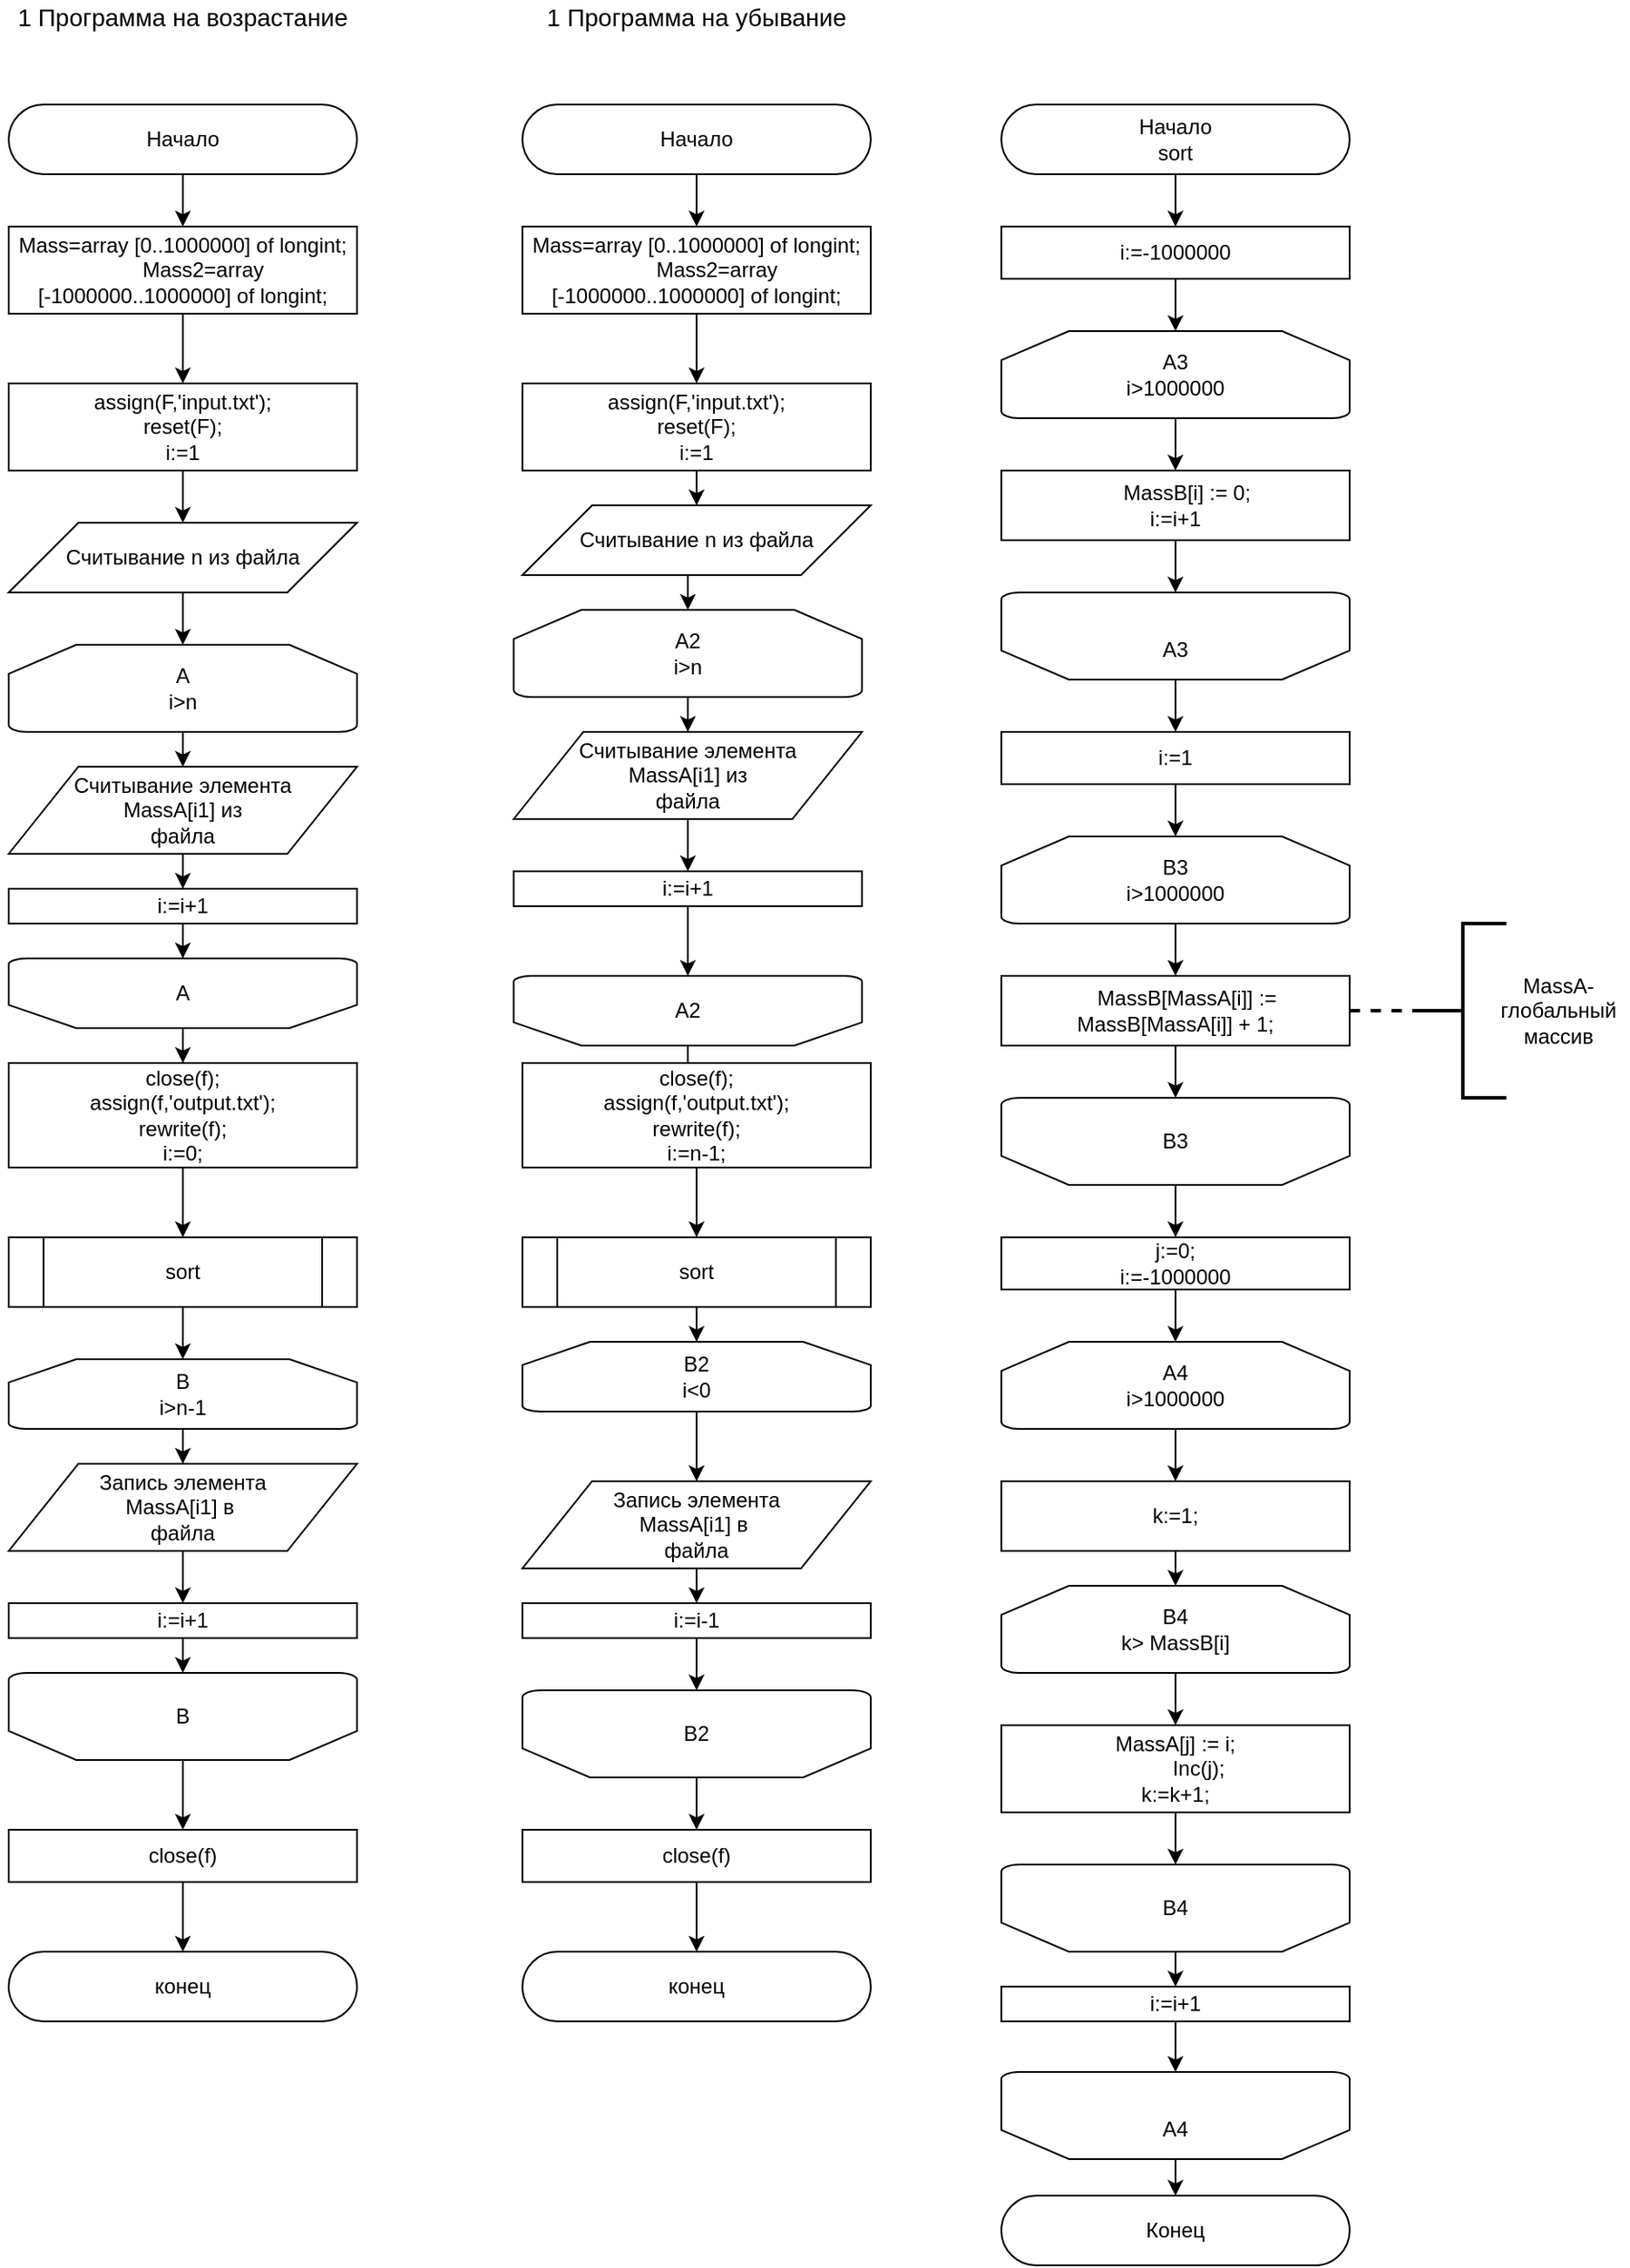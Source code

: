 <mxfile version="12.7.0" type="device"><diagram id="sTY3kAaCVUBqmiRYywCC" name="Страница 1"><mxGraphModel dx="1360" dy="1948" grid="1" gridSize="10" guides="1" tooltips="1" connect="1" arrows="1" fold="1" page="1" pageScale="1" pageWidth="827" pageHeight="1169" math="0" shadow="0"><root><mxCell id="0"/><mxCell id="1" parent="0"/><mxCell id="j-AxAiCHEw40Mgj-ki2Y-3" style="edgeStyle=orthogonalEdgeStyle;rounded=0;orthogonalLoop=1;jettySize=auto;html=1;exitX=0.5;exitY=1;exitDx=0;exitDy=0;" parent="1" source="j-AxAiCHEw40Mgj-ki2Y-1" target="j-AxAiCHEw40Mgj-ki2Y-2" edge="1"><mxGeometry relative="1" as="geometry"/></mxCell><mxCell id="j-AxAiCHEw40Mgj-ki2Y-1" value="Начало" style="rounded=1;whiteSpace=wrap;html=1;arcSize=50;" parent="1" vertex="1"><mxGeometry x="80" y="40" width="200" height="40" as="geometry"/></mxCell><mxCell id="j-AxAiCHEw40Mgj-ki2Y-5" style="edgeStyle=orthogonalEdgeStyle;rounded=0;orthogonalLoop=1;jettySize=auto;html=1;exitX=0.5;exitY=1;exitDx=0;exitDy=0;" parent="1" source="j-AxAiCHEw40Mgj-ki2Y-2" target="j-AxAiCHEw40Mgj-ki2Y-4" edge="1"><mxGeometry relative="1" as="geometry"/></mxCell><mxCell id="j-AxAiCHEw40Mgj-ki2Y-2" value="&lt;div&gt;Mass=array [0..1000000] of longint;&lt;/div&gt;&lt;div&gt;&amp;nbsp; &amp;nbsp; &amp;nbsp; &amp;nbsp;Mass2=array [-1000000..1000000] of longint;&lt;/div&gt;" style="rounded=0;whiteSpace=wrap;html=1;" parent="1" vertex="1"><mxGeometry x="80" y="110" width="200" height="50" as="geometry"/></mxCell><mxCell id="j-AxAiCHEw40Mgj-ki2Y-7" style="edgeStyle=orthogonalEdgeStyle;rounded=0;orthogonalLoop=1;jettySize=auto;html=1;exitX=0.5;exitY=1;exitDx=0;exitDy=0;" parent="1" source="j-AxAiCHEw40Mgj-ki2Y-4" target="j-AxAiCHEw40Mgj-ki2Y-6" edge="1"><mxGeometry relative="1" as="geometry"/></mxCell><mxCell id="j-AxAiCHEw40Mgj-ki2Y-4" value="&lt;div&gt;assign(F,'input.txt');&lt;/div&gt;&lt;div&gt;reset(F);&lt;/div&gt;&lt;div&gt;i:=1&lt;/div&gt;" style="rounded=0;whiteSpace=wrap;html=1;" parent="1" vertex="1"><mxGeometry x="80" y="200" width="200" height="50" as="geometry"/></mxCell><mxCell id="j-AxAiCHEw40Mgj-ki2Y-9" style="edgeStyle=orthogonalEdgeStyle;rounded=0;orthogonalLoop=1;jettySize=auto;html=1;exitX=0.5;exitY=1;exitDx=0;exitDy=0;entryX=0.5;entryY=0;entryDx=0;entryDy=0;entryPerimeter=0;" parent="1" source="j-AxAiCHEw40Mgj-ki2Y-6" target="j-AxAiCHEw40Mgj-ki2Y-8" edge="1"><mxGeometry relative="1" as="geometry"/></mxCell><mxCell id="j-AxAiCHEw40Mgj-ki2Y-6" value="Считывание n из файла" style="shape=parallelogram;perimeter=parallelogramPerimeter;whiteSpace=wrap;html=1;" parent="1" vertex="1"><mxGeometry x="80" y="280" width="200" height="40" as="geometry"/></mxCell><mxCell id="j-AxAiCHEw40Mgj-ki2Y-13" style="edgeStyle=orthogonalEdgeStyle;rounded=0;orthogonalLoop=1;jettySize=auto;html=1;exitX=0.5;exitY=1;exitDx=0;exitDy=0;exitPerimeter=0;" parent="1" source="j-AxAiCHEw40Mgj-ki2Y-8" target="j-AxAiCHEw40Mgj-ki2Y-12" edge="1"><mxGeometry relative="1" as="geometry"/></mxCell><mxCell id="j-AxAiCHEw40Mgj-ki2Y-8" value="A&lt;br&gt;i&amp;gt;n" style="strokeWidth=1;html=1;shape=mxgraph.flowchart.loop_limit;whiteSpace=wrap;" parent="1" vertex="1"><mxGeometry x="80" y="350" width="200" height="50" as="geometry"/></mxCell><mxCell id="j-AxAiCHEw40Mgj-ki2Y-16" style="edgeStyle=orthogonalEdgeStyle;rounded=0;orthogonalLoop=1;jettySize=auto;html=1;exitX=0.5;exitY=0;exitDx=0;exitDy=0;exitPerimeter=0;" parent="1" source="j-AxAiCHEw40Mgj-ki2Y-10" target="j-AxAiCHEw40Mgj-ki2Y-15" edge="1"><mxGeometry relative="1" as="geometry"/></mxCell><mxCell id="j-AxAiCHEw40Mgj-ki2Y-10" value="A&lt;br&gt;" style="strokeWidth=1;html=1;shape=mxgraph.flowchart.loop_limit;whiteSpace=wrap;direction=west;" parent="1" vertex="1"><mxGeometry x="80" y="530" width="200" height="40" as="geometry"/></mxCell><mxCell id="j-AxAiCHEw40Mgj-ki2Y-73" style="edgeStyle=orthogonalEdgeStyle;rounded=0;orthogonalLoop=1;jettySize=auto;html=1;exitX=0.5;exitY=1;exitDx=0;exitDy=0;" parent="1" source="j-AxAiCHEw40Mgj-ki2Y-12" target="j-AxAiCHEw40Mgj-ki2Y-72" edge="1"><mxGeometry relative="1" as="geometry"/></mxCell><mxCell id="j-AxAiCHEw40Mgj-ki2Y-12" value="Считывание элемента &lt;br&gt;MassA[i1] из &lt;br&gt;файла" style="shape=parallelogram;perimeter=parallelogramPerimeter;whiteSpace=wrap;html=1;" parent="1" vertex="1"><mxGeometry x="80" y="420" width="200" height="50" as="geometry"/></mxCell><mxCell id="j-AxAiCHEw40Mgj-ki2Y-18" style="edgeStyle=orthogonalEdgeStyle;rounded=0;orthogonalLoop=1;jettySize=auto;html=1;exitX=0.5;exitY=1;exitDx=0;exitDy=0;" parent="1" source="j-AxAiCHEw40Mgj-ki2Y-15" target="j-AxAiCHEw40Mgj-ki2Y-17" edge="1"><mxGeometry relative="1" as="geometry"/></mxCell><mxCell id="j-AxAiCHEw40Mgj-ki2Y-15" value="close(f);&lt;br&gt;&lt;div&gt;assign(f,'output.txt');&lt;/div&gt;&lt;div&gt;rewrite(f);&lt;/div&gt;i:=0;" style="rounded=0;whiteSpace=wrap;html=1;strokeWidth=1;" parent="1" vertex="1"><mxGeometry x="80" y="590" width="200" height="60" as="geometry"/></mxCell><mxCell id="j-AxAiCHEw40Mgj-ki2Y-24" style="edgeStyle=orthogonalEdgeStyle;rounded=0;orthogonalLoop=1;jettySize=auto;html=1;exitX=0.5;exitY=1;exitDx=0;exitDy=0;" parent="1" source="j-AxAiCHEw40Mgj-ki2Y-17" target="j-AxAiCHEw40Mgj-ki2Y-20" edge="1"><mxGeometry relative="1" as="geometry"/></mxCell><mxCell id="j-AxAiCHEw40Mgj-ki2Y-17" value="sort" style="shape=process;whiteSpace=wrap;html=1;backgroundOutline=1;strokeWidth=1;" parent="1" vertex="1"><mxGeometry x="80" y="690" width="200" height="40" as="geometry"/></mxCell><mxCell id="j-AxAiCHEw40Mgj-ki2Y-19" style="edgeStyle=orthogonalEdgeStyle;rounded=0;orthogonalLoop=1;jettySize=auto;html=1;exitX=0.5;exitY=1;exitDx=0;exitDy=0;exitPerimeter=0;" parent="1" source="j-AxAiCHEw40Mgj-ki2Y-20" target="j-AxAiCHEw40Mgj-ki2Y-23" edge="1"><mxGeometry relative="1" as="geometry"/></mxCell><mxCell id="j-AxAiCHEw40Mgj-ki2Y-20" value="B&lt;br&gt;i&amp;gt;n-1" style="strokeWidth=1;html=1;shape=mxgraph.flowchart.loop_limit;whiteSpace=wrap;" parent="1" vertex="1"><mxGeometry x="80" y="760" width="200" height="40" as="geometry"/></mxCell><mxCell id="j-AxAiCHEw40Mgj-ki2Y-26" style="edgeStyle=orthogonalEdgeStyle;rounded=0;orthogonalLoop=1;jettySize=auto;html=1;exitX=0.5;exitY=0;exitDx=0;exitDy=0;exitPerimeter=0;entryX=0.5;entryY=0;entryDx=0;entryDy=0;" parent="1" source="j-AxAiCHEw40Mgj-ki2Y-21" target="j-AxAiCHEw40Mgj-ki2Y-25" edge="1"><mxGeometry relative="1" as="geometry"/></mxCell><mxCell id="j-AxAiCHEw40Mgj-ki2Y-21" value="B" style="strokeWidth=1;html=1;shape=mxgraph.flowchart.loop_limit;whiteSpace=wrap;direction=west;" parent="1" vertex="1"><mxGeometry x="80" y="940" width="200" height="50" as="geometry"/></mxCell><mxCell id="j-AxAiCHEw40Mgj-ki2Y-67" style="edgeStyle=orthogonalEdgeStyle;rounded=0;orthogonalLoop=1;jettySize=auto;html=1;exitX=0.5;exitY=1;exitDx=0;exitDy=0;" parent="1" source="j-AxAiCHEw40Mgj-ki2Y-23" target="j-AxAiCHEw40Mgj-ki2Y-66" edge="1"><mxGeometry relative="1" as="geometry"/></mxCell><mxCell id="j-AxAiCHEw40Mgj-ki2Y-23" value="Запись элемента &lt;br&gt;MassA[i1] в&amp;nbsp;&lt;br&gt;файла" style="shape=parallelogram;perimeter=parallelogramPerimeter;whiteSpace=wrap;html=1;" parent="1" vertex="1"><mxGeometry x="80" y="820" width="200" height="50" as="geometry"/></mxCell><mxCell id="j-AxAiCHEw40Mgj-ki2Y-28" style="edgeStyle=orthogonalEdgeStyle;rounded=0;orthogonalLoop=1;jettySize=auto;html=1;exitX=0.5;exitY=1;exitDx=0;exitDy=0;entryX=0.5;entryY=0;entryDx=0;entryDy=0;" parent="1" source="j-AxAiCHEw40Mgj-ki2Y-25" target="j-AxAiCHEw40Mgj-ki2Y-27" edge="1"><mxGeometry relative="1" as="geometry"/></mxCell><mxCell id="j-AxAiCHEw40Mgj-ki2Y-25" value="close(f)" style="rounded=0;whiteSpace=wrap;html=1;strokeWidth=1;" parent="1" vertex="1"><mxGeometry x="80" y="1030" width="200" height="30" as="geometry"/></mxCell><mxCell id="j-AxAiCHEw40Mgj-ki2Y-27" value="конец" style="rounded=1;whiteSpace=wrap;html=1;arcSize=50;" parent="1" vertex="1"><mxGeometry x="80" y="1100" width="200" height="40" as="geometry"/></mxCell><mxCell id="j-AxAiCHEw40Mgj-ki2Y-29" value="&lt;font style=&quot;font-size: 14px&quot;&gt;1 Программа на возрастание&lt;/font&gt;" style="text;html=1;strokeColor=none;fillColor=none;align=center;verticalAlign=middle;whiteSpace=wrap;rounded=0;" parent="1" vertex="1"><mxGeometry x="75" y="-20" width="210" height="20" as="geometry"/></mxCell><mxCell id="j-AxAiCHEw40Mgj-ki2Y-30" style="edgeStyle=orthogonalEdgeStyle;rounded=0;orthogonalLoop=1;jettySize=auto;html=1;exitX=0.5;exitY=1;exitDx=0;exitDy=0;" parent="1" source="j-AxAiCHEw40Mgj-ki2Y-31" target="j-AxAiCHEw40Mgj-ki2Y-33" edge="1"><mxGeometry relative="1" as="geometry"/></mxCell><mxCell id="j-AxAiCHEw40Mgj-ki2Y-31" value="Начало" style="rounded=1;whiteSpace=wrap;html=1;arcSize=50;" parent="1" vertex="1"><mxGeometry x="375" y="40" width="200" height="40" as="geometry"/></mxCell><mxCell id="j-AxAiCHEw40Mgj-ki2Y-32" style="edgeStyle=orthogonalEdgeStyle;rounded=0;orthogonalLoop=1;jettySize=auto;html=1;exitX=0.5;exitY=1;exitDx=0;exitDy=0;" parent="1" source="j-AxAiCHEw40Mgj-ki2Y-33" target="j-AxAiCHEw40Mgj-ki2Y-35" edge="1"><mxGeometry relative="1" as="geometry"/></mxCell><mxCell id="j-AxAiCHEw40Mgj-ki2Y-33" value="&lt;div&gt;Mass=array [0..1000000] of longint;&lt;/div&gt;&lt;div&gt;&amp;nbsp; &amp;nbsp; &amp;nbsp; &amp;nbsp;Mass2=array [-1000000..1000000] of longint;&lt;/div&gt;" style="rounded=0;whiteSpace=wrap;html=1;" parent="1" vertex="1"><mxGeometry x="375" y="110" width="200" height="50" as="geometry"/></mxCell><mxCell id="j-AxAiCHEw40Mgj-ki2Y-34" style="edgeStyle=orthogonalEdgeStyle;rounded=0;orthogonalLoop=1;jettySize=auto;html=1;exitX=0.5;exitY=1;exitDx=0;exitDy=0;" parent="1" source="j-AxAiCHEw40Mgj-ki2Y-35" target="j-AxAiCHEw40Mgj-ki2Y-37" edge="1"><mxGeometry relative="1" as="geometry"/></mxCell><mxCell id="j-AxAiCHEw40Mgj-ki2Y-35" value="&lt;div&gt;assign(F,'input.txt');&lt;/div&gt;&lt;div&gt;reset(F);&lt;/div&gt;&lt;div&gt;i:=1&lt;/div&gt;" style="rounded=0;whiteSpace=wrap;html=1;" parent="1" vertex="1"><mxGeometry x="375" y="200" width="200" height="50" as="geometry"/></mxCell><mxCell id="j-AxAiCHEw40Mgj-ki2Y-36" style="edgeStyle=orthogonalEdgeStyle;rounded=0;orthogonalLoop=1;jettySize=auto;html=1;exitX=0.5;exitY=1;exitDx=0;exitDy=0;entryX=0.5;entryY=0;entryDx=0;entryDy=0;entryPerimeter=0;" parent="1" source="j-AxAiCHEw40Mgj-ki2Y-37" target="j-AxAiCHEw40Mgj-ki2Y-39" edge="1"><mxGeometry relative="1" as="geometry"/></mxCell><mxCell id="j-AxAiCHEw40Mgj-ki2Y-37" value="Считывание n из файла" style="shape=parallelogram;perimeter=parallelogramPerimeter;whiteSpace=wrap;html=1;" parent="1" vertex="1"><mxGeometry x="375" y="270" width="200" height="40" as="geometry"/></mxCell><mxCell id="j-AxAiCHEw40Mgj-ki2Y-38" style="edgeStyle=orthogonalEdgeStyle;rounded=0;orthogonalLoop=1;jettySize=auto;html=1;exitX=0.5;exitY=1;exitDx=0;exitDy=0;exitPerimeter=0;" parent="1" source="j-AxAiCHEw40Mgj-ki2Y-39" target="j-AxAiCHEw40Mgj-ki2Y-43" edge="1"><mxGeometry relative="1" as="geometry"/></mxCell><mxCell id="j-AxAiCHEw40Mgj-ki2Y-39" value="A2&lt;br&gt;i&amp;gt;n" style="strokeWidth=1;html=1;shape=mxgraph.flowchart.loop_limit;whiteSpace=wrap;" parent="1" vertex="1"><mxGeometry x="370" y="330" width="200" height="50" as="geometry"/></mxCell><mxCell id="j-AxAiCHEw40Mgj-ki2Y-40" style="edgeStyle=orthogonalEdgeStyle;rounded=0;orthogonalLoop=1;jettySize=auto;html=1;exitX=0.5;exitY=0;exitDx=0;exitDy=0;exitPerimeter=0;" parent="1" source="j-AxAiCHEw40Mgj-ki2Y-41" target="j-AxAiCHEw40Mgj-ki2Y-45" edge="1"><mxGeometry relative="1" as="geometry"/></mxCell><mxCell id="j-AxAiCHEw40Mgj-ki2Y-41" value="A2" style="strokeWidth=1;html=1;shape=mxgraph.flowchart.loop_limit;whiteSpace=wrap;direction=west;" parent="1" vertex="1"><mxGeometry x="370" y="540" width="200" height="40" as="geometry"/></mxCell><mxCell id="j-AxAiCHEw40Mgj-ki2Y-70" style="edgeStyle=orthogonalEdgeStyle;rounded=0;orthogonalLoop=1;jettySize=auto;html=1;exitX=0.5;exitY=1;exitDx=0;exitDy=0;entryX=0.5;entryY=0;entryDx=0;entryDy=0;" parent="1" source="j-AxAiCHEw40Mgj-ki2Y-43" target="j-AxAiCHEw40Mgj-ki2Y-69" edge="1"><mxGeometry relative="1" as="geometry"/></mxCell><mxCell id="j-AxAiCHEw40Mgj-ki2Y-43" value="Считывание элемента &lt;br&gt;MassA[i1] из &lt;br&gt;файла" style="shape=parallelogram;perimeter=parallelogramPerimeter;whiteSpace=wrap;html=1;" parent="1" vertex="1"><mxGeometry x="370" y="400" width="200" height="50" as="geometry"/></mxCell><mxCell id="j-AxAiCHEw40Mgj-ki2Y-44" style="edgeStyle=orthogonalEdgeStyle;rounded=0;orthogonalLoop=1;jettySize=auto;html=1;exitX=0.5;exitY=1;exitDx=0;exitDy=0;" parent="1" source="j-AxAiCHEw40Mgj-ki2Y-45" target="j-AxAiCHEw40Mgj-ki2Y-47" edge="1"><mxGeometry relative="1" as="geometry"/></mxCell><mxCell id="j-AxAiCHEw40Mgj-ki2Y-45" value="close(f);&lt;br&gt;&lt;div&gt;assign(f,'output.txt');&lt;/div&gt;&lt;div&gt;rewrite(f);&lt;/div&gt;i:=n-1;" style="rounded=0;whiteSpace=wrap;html=1;strokeWidth=1;" parent="1" vertex="1"><mxGeometry x="375" y="590" width="200" height="60" as="geometry"/></mxCell><mxCell id="j-AxAiCHEw40Mgj-ki2Y-46" style="edgeStyle=orthogonalEdgeStyle;rounded=0;orthogonalLoop=1;jettySize=auto;html=1;exitX=0.5;exitY=1;exitDx=0;exitDy=0;" parent="1" source="j-AxAiCHEw40Mgj-ki2Y-47" target="j-AxAiCHEw40Mgj-ki2Y-49" edge="1"><mxGeometry relative="1" as="geometry"/></mxCell><mxCell id="j-AxAiCHEw40Mgj-ki2Y-47" value="sort" style="shape=process;whiteSpace=wrap;html=1;backgroundOutline=1;strokeWidth=1;" parent="1" vertex="1"><mxGeometry x="375" y="690" width="200" height="40" as="geometry"/></mxCell><mxCell id="j-AxAiCHEw40Mgj-ki2Y-48" style="edgeStyle=orthogonalEdgeStyle;rounded=0;orthogonalLoop=1;jettySize=auto;html=1;exitX=0.5;exitY=1;exitDx=0;exitDy=0;exitPerimeter=0;" parent="1" source="j-AxAiCHEw40Mgj-ki2Y-49" target="j-AxAiCHEw40Mgj-ki2Y-53" edge="1"><mxGeometry relative="1" as="geometry"/></mxCell><mxCell id="j-AxAiCHEw40Mgj-ki2Y-49" value="B2&lt;br&gt;i&amp;lt;0" style="strokeWidth=1;html=1;shape=mxgraph.flowchart.loop_limit;whiteSpace=wrap;" parent="1" vertex="1"><mxGeometry x="375" y="750" width="200" height="40" as="geometry"/></mxCell><mxCell id="j-AxAiCHEw40Mgj-ki2Y-50" style="edgeStyle=orthogonalEdgeStyle;rounded=0;orthogonalLoop=1;jettySize=auto;html=1;exitX=0.5;exitY=0;exitDx=0;exitDy=0;exitPerimeter=0;entryX=0.5;entryY=0;entryDx=0;entryDy=0;" parent="1" source="j-AxAiCHEw40Mgj-ki2Y-51" target="j-AxAiCHEw40Mgj-ki2Y-55" edge="1"><mxGeometry relative="1" as="geometry"/></mxCell><mxCell id="j-AxAiCHEw40Mgj-ki2Y-51" value="B2" style="strokeWidth=1;html=1;shape=mxgraph.flowchart.loop_limit;whiteSpace=wrap;direction=west;" parent="1" vertex="1"><mxGeometry x="375" y="950" width="200" height="50" as="geometry"/></mxCell><mxCell id="j-AxAiCHEw40Mgj-ki2Y-64" style="edgeStyle=orthogonalEdgeStyle;rounded=0;orthogonalLoop=1;jettySize=auto;html=1;exitX=0.5;exitY=1;exitDx=0;exitDy=0;entryX=0.5;entryY=0;entryDx=0;entryDy=0;" parent="1" source="j-AxAiCHEw40Mgj-ki2Y-53" target="j-AxAiCHEw40Mgj-ki2Y-63" edge="1"><mxGeometry relative="1" as="geometry"/></mxCell><mxCell id="j-AxAiCHEw40Mgj-ki2Y-53" value="Запись элемента &lt;br&gt;MassA[i1] в&amp;nbsp;&lt;br&gt;файла" style="shape=parallelogram;perimeter=parallelogramPerimeter;whiteSpace=wrap;html=1;" parent="1" vertex="1"><mxGeometry x="375" y="830" width="200" height="50" as="geometry"/></mxCell><mxCell id="j-AxAiCHEw40Mgj-ki2Y-54" style="edgeStyle=orthogonalEdgeStyle;rounded=0;orthogonalLoop=1;jettySize=auto;html=1;exitX=0.5;exitY=1;exitDx=0;exitDy=0;entryX=0.5;entryY=0;entryDx=0;entryDy=0;" parent="1" source="j-AxAiCHEw40Mgj-ki2Y-55" target="j-AxAiCHEw40Mgj-ki2Y-56" edge="1"><mxGeometry relative="1" as="geometry"/></mxCell><mxCell id="j-AxAiCHEw40Mgj-ki2Y-55" value="close(f)" style="rounded=0;whiteSpace=wrap;html=1;strokeWidth=1;" parent="1" vertex="1"><mxGeometry x="375" y="1030" width="200" height="30" as="geometry"/></mxCell><mxCell id="j-AxAiCHEw40Mgj-ki2Y-56" value="конец" style="rounded=1;whiteSpace=wrap;html=1;arcSize=50;" parent="1" vertex="1"><mxGeometry x="375" y="1100" width="200" height="40" as="geometry"/></mxCell><mxCell id="j-AxAiCHEw40Mgj-ki2Y-57" value="&lt;font style=&quot;font-size: 14px&quot;&gt;1 Программа на убывание&lt;/font&gt;" style="text;html=1;strokeColor=none;fillColor=none;align=center;verticalAlign=middle;whiteSpace=wrap;rounded=0;" parent="1" vertex="1"><mxGeometry x="370" y="-20" width="210" height="20" as="geometry"/></mxCell><mxCell id="j-AxAiCHEw40Mgj-ki2Y-60" style="edgeStyle=orthogonalEdgeStyle;rounded=0;orthogonalLoop=1;jettySize=auto;html=1;exitX=0.5;exitY=1;exitDx=0;exitDy=0;entryX=0.5;entryY=0;entryDx=0;entryDy=0;" parent="1" source="j-AxAiCHEw40Mgj-ki2Y-58" target="j-AxAiCHEw40Mgj-ki2Y-59" edge="1"><mxGeometry relative="1" as="geometry"/></mxCell><mxCell id="j-AxAiCHEw40Mgj-ki2Y-58" value="Начало&lt;br&gt;sort" style="rounded=1;whiteSpace=wrap;html=1;arcSize=50;" parent="1" vertex="1"><mxGeometry x="650" y="40" width="200" height="40" as="geometry"/></mxCell><mxCell id="j-AxAiCHEw40Mgj-ki2Y-62" style="edgeStyle=orthogonalEdgeStyle;rounded=0;orthogonalLoop=1;jettySize=auto;html=1;exitX=0.5;exitY=1;exitDx=0;exitDy=0;" parent="1" source="j-AxAiCHEw40Mgj-ki2Y-59" target="j-AxAiCHEw40Mgj-ki2Y-61" edge="1"><mxGeometry relative="1" as="geometry"/></mxCell><mxCell id="j-AxAiCHEw40Mgj-ki2Y-59" value="i:=-1000000" style="rounded=0;whiteSpace=wrap;html=1;" parent="1" vertex="1"><mxGeometry x="650" y="110" width="200" height="30" as="geometry"/></mxCell><mxCell id="j-AxAiCHEw40Mgj-ki2Y-76" style="edgeStyle=orthogonalEdgeStyle;rounded=0;orthogonalLoop=1;jettySize=auto;html=1;exitX=0.5;exitY=1;exitDx=0;exitDy=0;exitPerimeter=0;" parent="1" source="j-AxAiCHEw40Mgj-ki2Y-61" target="j-AxAiCHEw40Mgj-ki2Y-75" edge="1"><mxGeometry relative="1" as="geometry"/></mxCell><mxCell id="j-AxAiCHEw40Mgj-ki2Y-61" value="A3&lt;br&gt;i&amp;gt;1000000" style="strokeWidth=1;html=1;shape=mxgraph.flowchart.loop_limit;whiteSpace=wrap;" parent="1" vertex="1"><mxGeometry x="650" y="170" width="200" height="50" as="geometry"/></mxCell><mxCell id="j-AxAiCHEw40Mgj-ki2Y-65" style="edgeStyle=orthogonalEdgeStyle;rounded=0;orthogonalLoop=1;jettySize=auto;html=1;exitX=0.5;exitY=1;exitDx=0;exitDy=0;entryX=0.5;entryY=1;entryDx=0;entryDy=0;entryPerimeter=0;" parent="1" source="j-AxAiCHEw40Mgj-ki2Y-63" target="j-AxAiCHEw40Mgj-ki2Y-51" edge="1"><mxGeometry relative="1" as="geometry"/></mxCell><mxCell id="j-AxAiCHEw40Mgj-ki2Y-63" value="i:=i-1" style="rounded=0;whiteSpace=wrap;html=1;strokeWidth=1;" parent="1" vertex="1"><mxGeometry x="375" y="900" width="200" height="20" as="geometry"/></mxCell><mxCell id="j-AxAiCHEw40Mgj-ki2Y-68" style="edgeStyle=orthogonalEdgeStyle;rounded=0;orthogonalLoop=1;jettySize=auto;html=1;exitX=0.5;exitY=1;exitDx=0;exitDy=0;entryX=0.5;entryY=1;entryDx=0;entryDy=0;entryPerimeter=0;" parent="1" source="j-AxAiCHEw40Mgj-ki2Y-66" target="j-AxAiCHEw40Mgj-ki2Y-21" edge="1"><mxGeometry relative="1" as="geometry"/></mxCell><mxCell id="j-AxAiCHEw40Mgj-ki2Y-66" value="i:=i+1" style="rounded=0;whiteSpace=wrap;html=1;strokeWidth=1;" parent="1" vertex="1"><mxGeometry x="80" y="900" width="200" height="20" as="geometry"/></mxCell><mxCell id="j-AxAiCHEw40Mgj-ki2Y-71" style="edgeStyle=orthogonalEdgeStyle;rounded=0;orthogonalLoop=1;jettySize=auto;html=1;exitX=0.5;exitY=1;exitDx=0;exitDy=0;" parent="1" source="j-AxAiCHEw40Mgj-ki2Y-69" target="j-AxAiCHEw40Mgj-ki2Y-41" edge="1"><mxGeometry relative="1" as="geometry"/></mxCell><mxCell id="j-AxAiCHEw40Mgj-ki2Y-69" value="i:=i+1" style="rounded=0;whiteSpace=wrap;html=1;strokeWidth=1;" parent="1" vertex="1"><mxGeometry x="370" y="480" width="200" height="20" as="geometry"/></mxCell><mxCell id="j-AxAiCHEw40Mgj-ki2Y-74" style="edgeStyle=orthogonalEdgeStyle;rounded=0;orthogonalLoop=1;jettySize=auto;html=1;exitX=0.5;exitY=1;exitDx=0;exitDy=0;" parent="1" source="j-AxAiCHEw40Mgj-ki2Y-72" target="j-AxAiCHEw40Mgj-ki2Y-10" edge="1"><mxGeometry relative="1" as="geometry"/></mxCell><mxCell id="j-AxAiCHEw40Mgj-ki2Y-72" value="i:=i+1" style="rounded=0;whiteSpace=wrap;html=1;strokeWidth=1;" parent="1" vertex="1"><mxGeometry x="80" y="490" width="200" height="20" as="geometry"/></mxCell><mxCell id="j-AxAiCHEw40Mgj-ki2Y-81" style="edgeStyle=orthogonalEdgeStyle;rounded=0;orthogonalLoop=1;jettySize=auto;html=1;exitX=0.5;exitY=1;exitDx=0;exitDy=0;" parent="1" source="j-AxAiCHEw40Mgj-ki2Y-75" target="j-AxAiCHEw40Mgj-ki2Y-80" edge="1"><mxGeometry relative="1" as="geometry"/></mxCell><mxCell id="j-AxAiCHEw40Mgj-ki2Y-75" value="&amp;nbsp; &amp;nbsp; MassB[i] := 0;&lt;br&gt;i:=i+1" style="rounded=0;whiteSpace=wrap;html=1;strokeWidth=1;" parent="1" vertex="1"><mxGeometry x="650" y="250" width="200" height="40" as="geometry"/></mxCell><mxCell id="j-AxAiCHEw40Mgj-ki2Y-89" style="edgeStyle=orthogonalEdgeStyle;rounded=0;orthogonalLoop=1;jettySize=auto;html=1;exitX=0.5;exitY=0;exitDx=0;exitDy=0;exitPerimeter=0;entryX=0.5;entryY=0;entryDx=0;entryDy=0;" parent="1" source="j-AxAiCHEw40Mgj-ki2Y-80" target="j-AxAiCHEw40Mgj-ki2Y-83" edge="1"><mxGeometry relative="1" as="geometry"/></mxCell><mxCell id="j-AxAiCHEw40Mgj-ki2Y-80" value="&lt;br&gt;A3&lt;br&gt;" style="strokeWidth=1;html=1;shape=mxgraph.flowchart.loop_limit;whiteSpace=wrap;direction=west;" parent="1" vertex="1"><mxGeometry x="650" y="320" width="200" height="50" as="geometry"/></mxCell><mxCell id="j-AxAiCHEw40Mgj-ki2Y-82" style="edgeStyle=orthogonalEdgeStyle;rounded=0;orthogonalLoop=1;jettySize=auto;html=1;exitX=0.5;exitY=1;exitDx=0;exitDy=0;" parent="1" source="j-AxAiCHEw40Mgj-ki2Y-83" target="j-AxAiCHEw40Mgj-ki2Y-85" edge="1"><mxGeometry relative="1" as="geometry"/></mxCell><mxCell id="j-AxAiCHEw40Mgj-ki2Y-83" value="i:=1" style="rounded=0;whiteSpace=wrap;html=1;" parent="1" vertex="1"><mxGeometry x="650" y="400" width="200" height="30" as="geometry"/></mxCell><mxCell id="j-AxAiCHEw40Mgj-ki2Y-84" style="edgeStyle=orthogonalEdgeStyle;rounded=0;orthogonalLoop=1;jettySize=auto;html=1;exitX=0.5;exitY=1;exitDx=0;exitDy=0;exitPerimeter=0;" parent="1" source="j-AxAiCHEw40Mgj-ki2Y-85" target="j-AxAiCHEw40Mgj-ki2Y-87" edge="1"><mxGeometry relative="1" as="geometry"/></mxCell><mxCell id="j-AxAiCHEw40Mgj-ki2Y-85" value="B3&lt;br&gt;i&amp;gt;1000000" style="strokeWidth=1;html=1;shape=mxgraph.flowchart.loop_limit;whiteSpace=wrap;" parent="1" vertex="1"><mxGeometry x="650" y="460" width="200" height="50" as="geometry"/></mxCell><mxCell id="j-AxAiCHEw40Mgj-ki2Y-86" style="edgeStyle=orthogonalEdgeStyle;rounded=0;orthogonalLoop=1;jettySize=auto;html=1;exitX=0.5;exitY=1;exitDx=0;exitDy=0;" parent="1" source="j-AxAiCHEw40Mgj-ki2Y-87" target="j-AxAiCHEw40Mgj-ki2Y-88" edge="1"><mxGeometry relative="1" as="geometry"/></mxCell><mxCell id="j-AxAiCHEw40Mgj-ki2Y-112" style="edgeStyle=orthogonalEdgeStyle;rounded=0;orthogonalLoop=1;jettySize=auto;html=1;exitX=1;exitY=0.5;exitDx=0;exitDy=0;dashed=1;endArrow=none;endFill=0;strokeWidth=2;" parent="1" source="j-AxAiCHEw40Mgj-ki2Y-87" target="j-AxAiCHEw40Mgj-ki2Y-111" edge="1"><mxGeometry relative="1" as="geometry"/></mxCell><mxCell id="j-AxAiCHEw40Mgj-ki2Y-87" value="&amp;nbsp; &amp;nbsp; MassB[MassA[i]] := MassB[MassA[i]] + 1;" style="rounded=0;whiteSpace=wrap;html=1;strokeWidth=1;" parent="1" vertex="1"><mxGeometry x="650" y="540" width="200" height="40" as="geometry"/></mxCell><mxCell id="j-AxAiCHEw40Mgj-ki2Y-97" style="edgeStyle=orthogonalEdgeStyle;rounded=0;orthogonalLoop=1;jettySize=auto;html=1;exitX=0.5;exitY=0;exitDx=0;exitDy=0;exitPerimeter=0;entryX=0.5;entryY=0;entryDx=0;entryDy=0;" parent="1" source="j-AxAiCHEw40Mgj-ki2Y-88" target="j-AxAiCHEw40Mgj-ki2Y-91" edge="1"><mxGeometry relative="1" as="geometry"/></mxCell><mxCell id="j-AxAiCHEw40Mgj-ki2Y-88" value="B3" style="strokeWidth=1;html=1;shape=mxgraph.flowchart.loop_limit;whiteSpace=wrap;direction=west;" parent="1" vertex="1"><mxGeometry x="650" y="610" width="200" height="50" as="geometry"/></mxCell><mxCell id="j-AxAiCHEw40Mgj-ki2Y-90" style="edgeStyle=orthogonalEdgeStyle;rounded=0;orthogonalLoop=1;jettySize=auto;html=1;exitX=0.5;exitY=1;exitDx=0;exitDy=0;" parent="1" source="j-AxAiCHEw40Mgj-ki2Y-91" target="j-AxAiCHEw40Mgj-ki2Y-93" edge="1"><mxGeometry relative="1" as="geometry"/></mxCell><mxCell id="j-AxAiCHEw40Mgj-ki2Y-91" value="j:=0;&lt;br&gt;i:=-1000000" style="rounded=0;whiteSpace=wrap;html=1;" parent="1" vertex="1"><mxGeometry x="650" y="690" width="200" height="30" as="geometry"/></mxCell><mxCell id="j-AxAiCHEw40Mgj-ki2Y-92" style="edgeStyle=orthogonalEdgeStyle;rounded=0;orthogonalLoop=1;jettySize=auto;html=1;exitX=0.5;exitY=1;exitDx=0;exitDy=0;exitPerimeter=0;" parent="1" source="j-AxAiCHEw40Mgj-ki2Y-93" target="j-AxAiCHEw40Mgj-ki2Y-95" edge="1"><mxGeometry relative="1" as="geometry"/></mxCell><mxCell id="j-AxAiCHEw40Mgj-ki2Y-93" value="A4&lt;br&gt;i&amp;gt;1000000" style="strokeWidth=1;html=1;shape=mxgraph.flowchart.loop_limit;whiteSpace=wrap;" parent="1" vertex="1"><mxGeometry x="650" y="750" width="200" height="50" as="geometry"/></mxCell><mxCell id="j-AxAiCHEw40Mgj-ki2Y-105" style="edgeStyle=orthogonalEdgeStyle;rounded=0;orthogonalLoop=1;jettySize=auto;html=1;exitX=0.5;exitY=1;exitDx=0;exitDy=0;entryX=0.5;entryY=0;entryDx=0;entryDy=0;entryPerimeter=0;" parent="1" source="j-AxAiCHEw40Mgj-ki2Y-95" target="j-AxAiCHEw40Mgj-ki2Y-101" edge="1"><mxGeometry relative="1" as="geometry"/></mxCell><mxCell id="j-AxAiCHEw40Mgj-ki2Y-95" value="k:=1;" style="rounded=0;whiteSpace=wrap;html=1;strokeWidth=1;" parent="1" vertex="1"><mxGeometry x="650" y="830" width="200" height="40" as="geometry"/></mxCell><mxCell id="j-AxAiCHEw40Mgj-ki2Y-110" style="edgeStyle=orthogonalEdgeStyle;rounded=0;orthogonalLoop=1;jettySize=auto;html=1;exitX=0.5;exitY=0;exitDx=0;exitDy=0;exitPerimeter=0;entryX=0.5;entryY=0;entryDx=0;entryDy=0;" parent="1" source="j-AxAiCHEw40Mgj-ki2Y-96" target="j-AxAiCHEw40Mgj-ki2Y-109" edge="1"><mxGeometry relative="1" as="geometry"/></mxCell><mxCell id="j-AxAiCHEw40Mgj-ki2Y-96" value="&lt;br&gt;A4" style="strokeWidth=1;html=1;shape=mxgraph.flowchart.loop_limit;whiteSpace=wrap;direction=west;" parent="1" vertex="1"><mxGeometry x="650" y="1169" width="200" height="50" as="geometry"/></mxCell><mxCell id="j-AxAiCHEw40Mgj-ki2Y-100" style="edgeStyle=orthogonalEdgeStyle;rounded=0;orthogonalLoop=1;jettySize=auto;html=1;exitX=0.5;exitY=1;exitDx=0;exitDy=0;exitPerimeter=0;" parent="1" source="j-AxAiCHEw40Mgj-ki2Y-101" target="j-AxAiCHEw40Mgj-ki2Y-103" edge="1"><mxGeometry relative="1" as="geometry"/></mxCell><mxCell id="j-AxAiCHEw40Mgj-ki2Y-101" value="B4&lt;br&gt;k&amp;gt;&amp;nbsp;MassB[i]" style="strokeWidth=1;html=1;shape=mxgraph.flowchart.loop_limit;whiteSpace=wrap;" parent="1" vertex="1"><mxGeometry x="650" y="890" width="200" height="50" as="geometry"/></mxCell><mxCell id="j-AxAiCHEw40Mgj-ki2Y-102" style="edgeStyle=orthogonalEdgeStyle;rounded=0;orthogonalLoop=1;jettySize=auto;html=1;exitX=0.5;exitY=1;exitDx=0;exitDy=0;" parent="1" source="j-AxAiCHEw40Mgj-ki2Y-103" target="j-AxAiCHEw40Mgj-ki2Y-104" edge="1"><mxGeometry relative="1" as="geometry"/></mxCell><mxCell id="j-AxAiCHEw40Mgj-ki2Y-103" value="&lt;div&gt;MassA[j] := i;&lt;/div&gt;&lt;div&gt;&amp;nbsp; &amp;nbsp; &amp;nbsp; &amp;nbsp; Inc(j);&lt;/div&gt;&lt;div&gt;k:=k+1;&lt;/div&gt;" style="rounded=0;whiteSpace=wrap;html=1;strokeWidth=1;" parent="1" vertex="1"><mxGeometry x="650" y="970" width="200" height="50" as="geometry"/></mxCell><mxCell id="j-AxAiCHEw40Mgj-ki2Y-107" style="edgeStyle=orthogonalEdgeStyle;rounded=0;orthogonalLoop=1;jettySize=auto;html=1;exitX=0.5;exitY=0;exitDx=0;exitDy=0;exitPerimeter=0;entryX=0.5;entryY=0;entryDx=0;entryDy=0;" parent="1" source="j-AxAiCHEw40Mgj-ki2Y-104" target="j-AxAiCHEw40Mgj-ki2Y-106" edge="1"><mxGeometry relative="1" as="geometry"/></mxCell><mxCell id="j-AxAiCHEw40Mgj-ki2Y-104" value="B4" style="strokeWidth=1;html=1;shape=mxgraph.flowchart.loop_limit;whiteSpace=wrap;direction=west;" parent="1" vertex="1"><mxGeometry x="650" y="1050" width="200" height="50" as="geometry"/></mxCell><mxCell id="j-AxAiCHEw40Mgj-ki2Y-108" style="edgeStyle=orthogonalEdgeStyle;rounded=0;orthogonalLoop=1;jettySize=auto;html=1;exitX=0.5;exitY=1;exitDx=0;exitDy=0;entryX=0.5;entryY=1;entryDx=0;entryDy=0;entryPerimeter=0;" parent="1" source="j-AxAiCHEw40Mgj-ki2Y-106" target="j-AxAiCHEw40Mgj-ki2Y-96" edge="1"><mxGeometry relative="1" as="geometry"/></mxCell><mxCell id="j-AxAiCHEw40Mgj-ki2Y-106" value="i:=i+1" style="rounded=0;whiteSpace=wrap;html=1;strokeWidth=1;" parent="1" vertex="1"><mxGeometry x="650" y="1120" width="200" height="20" as="geometry"/></mxCell><mxCell id="j-AxAiCHEw40Mgj-ki2Y-109" value="Конец" style="rounded=1;whiteSpace=wrap;html=1;arcSize=50;" parent="1" vertex="1"><mxGeometry x="650" y="1240" width="200" height="40" as="geometry"/></mxCell><mxCell id="j-AxAiCHEw40Mgj-ki2Y-111" value="" style="strokeWidth=2;html=1;shape=mxgraph.flowchart.annotation_2;align=left;labelPosition=right;pointerEvents=1;" parent="1" vertex="1"><mxGeometry x="890" y="510" width="50" height="100" as="geometry"/></mxCell><mxCell id="j-AxAiCHEw40Mgj-ki2Y-113" value="MassA-глобальный массив" style="text;html=1;strokeColor=none;fillColor=none;align=center;verticalAlign=middle;whiteSpace=wrap;rounded=0;" parent="1" vertex="1"><mxGeometry x="930" y="520" width="80" height="80" as="geometry"/></mxCell></root></mxGraphModel></diagram></mxfile>